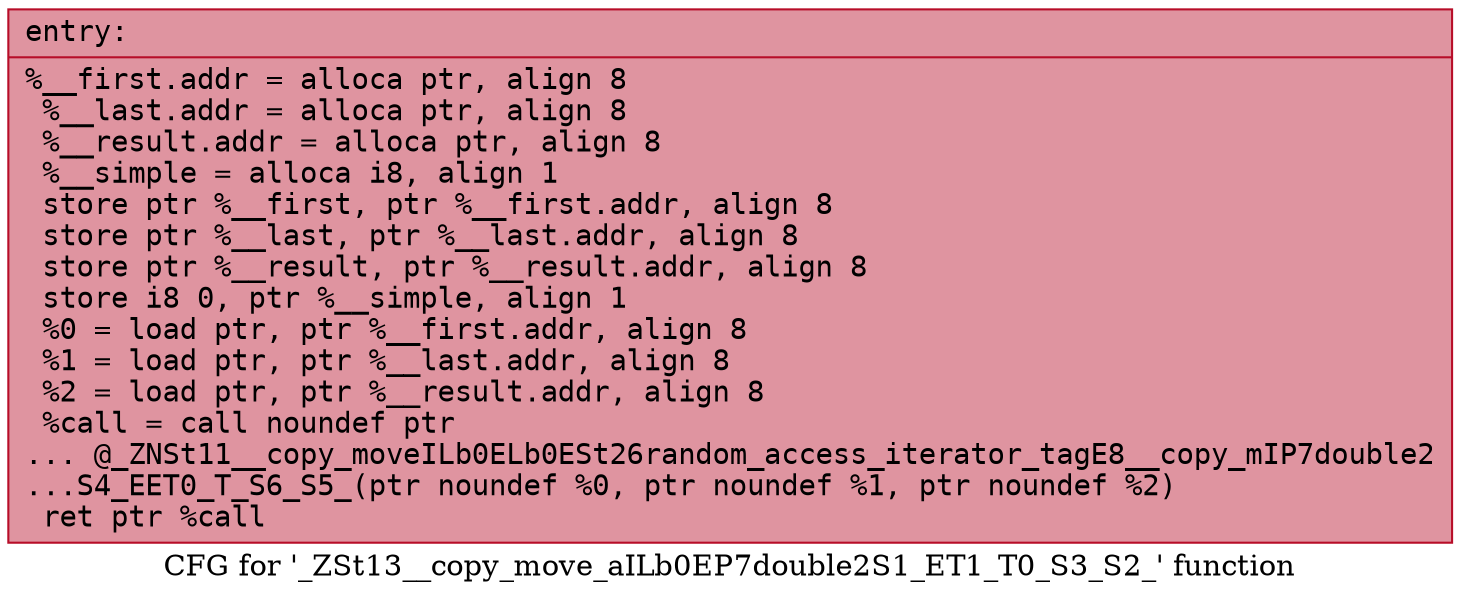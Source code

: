 digraph "CFG for '_ZSt13__copy_move_aILb0EP7double2S1_ET1_T0_S3_S2_' function" {
	label="CFG for '_ZSt13__copy_move_aILb0EP7double2S1_ET1_T0_S3_S2_' function";

	Node0x5618698dfa00 [shape=record,color="#b70d28ff", style=filled, fillcolor="#b70d2870" fontname="Courier",label="{entry:\l|  %__first.addr = alloca ptr, align 8\l  %__last.addr = alloca ptr, align 8\l  %__result.addr = alloca ptr, align 8\l  %__simple = alloca i8, align 1\l  store ptr %__first, ptr %__first.addr, align 8\l  store ptr %__last, ptr %__last.addr, align 8\l  store ptr %__result, ptr %__result.addr, align 8\l  store i8 0, ptr %__simple, align 1\l  %0 = load ptr, ptr %__first.addr, align 8\l  %1 = load ptr, ptr %__last.addr, align 8\l  %2 = load ptr, ptr %__result.addr, align 8\l  %call = call noundef ptr\l... @_ZNSt11__copy_moveILb0ELb0ESt26random_access_iterator_tagE8__copy_mIP7double2\l...S4_EET0_T_S6_S5_(ptr noundef %0, ptr noundef %1, ptr noundef %2)\l  ret ptr %call\l}"];
}

